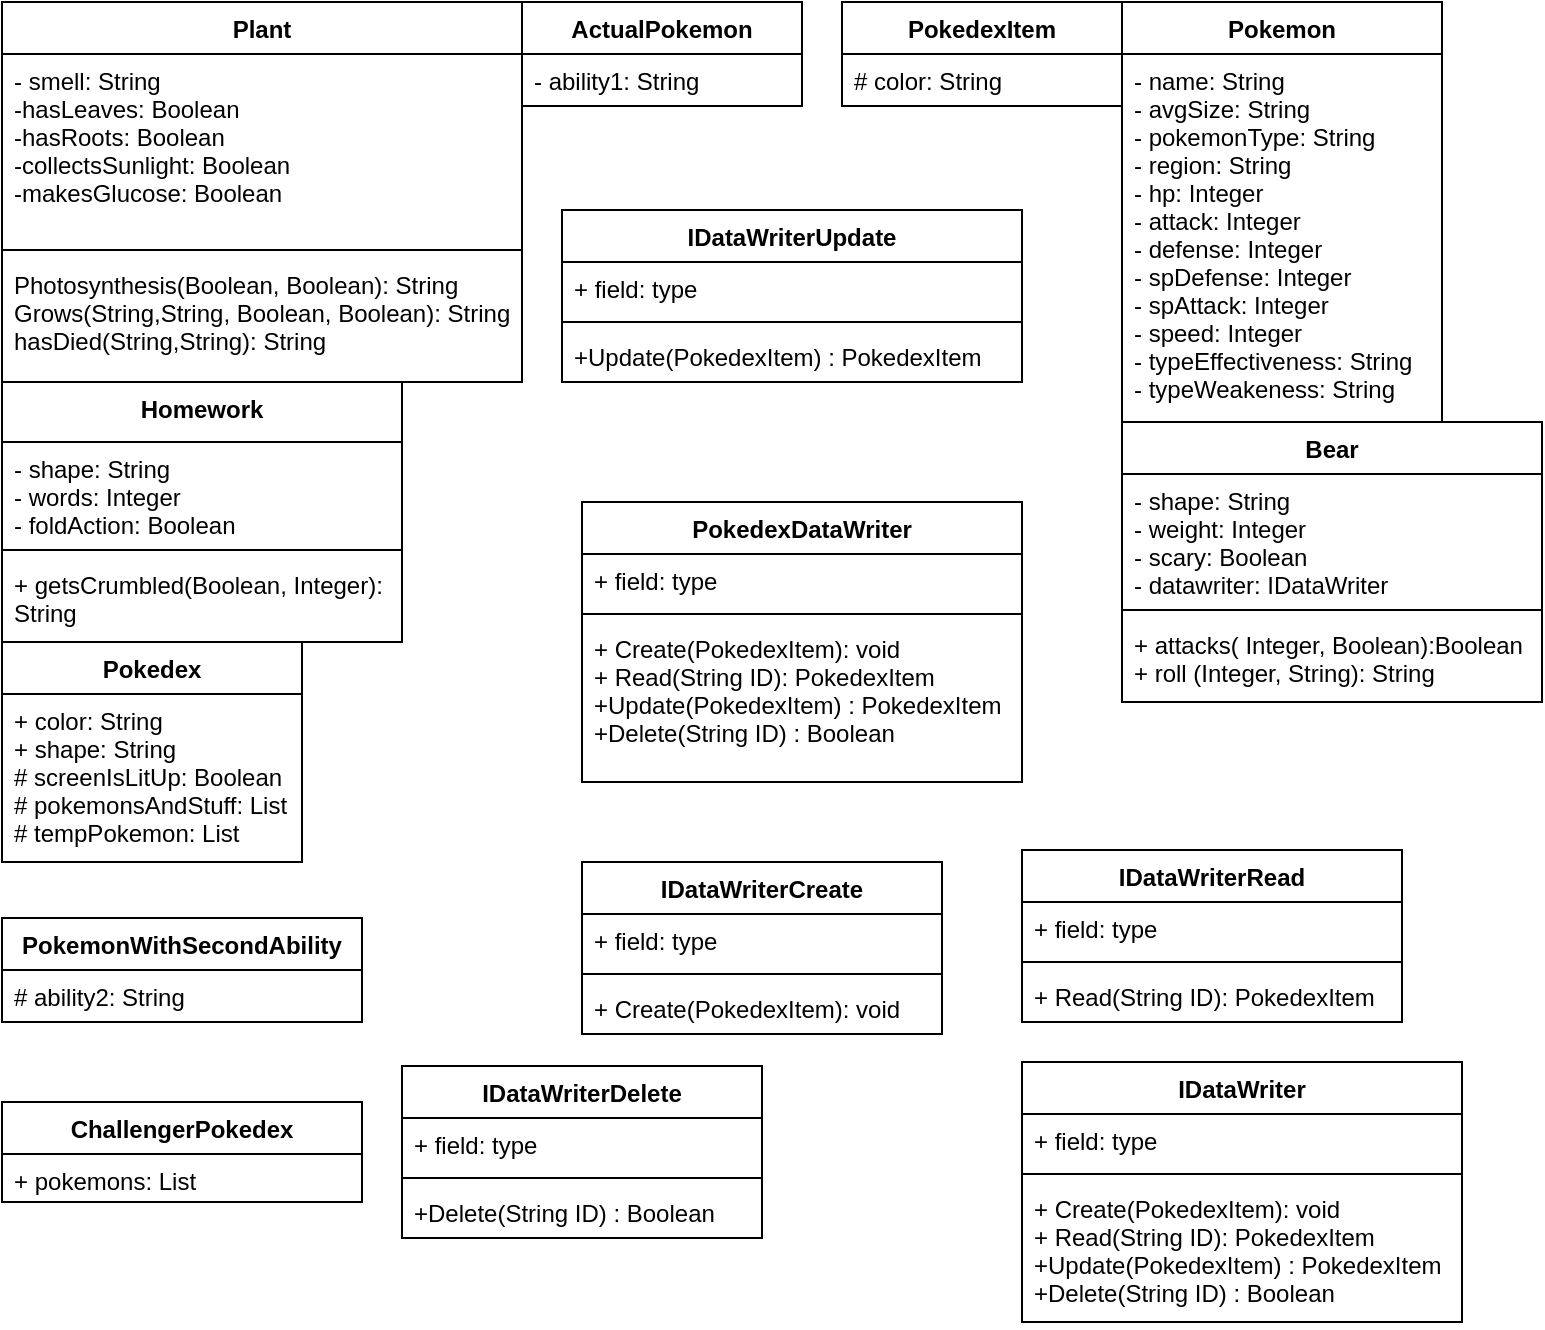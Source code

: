 <mxfile version="14.9.6" type="github">
  <diagram id="O69VrWLyUkfvJmlE3TCs" name="Page-1">
    <mxGraphModel dx="727" dy="550" grid="1" gridSize="10" guides="1" tooltips="1" connect="1" arrows="1" fold="1" page="1" pageScale="1" pageWidth="850" pageHeight="1100" math="0" shadow="0">
      <root>
        <mxCell id="0" />
        <mxCell id="1" parent="0" />
        <mxCell id="aK0FY7as-frvQtqpI070-10" value="ActualPokemon" style="swimlane;fontStyle=1;childLayout=stackLayout;horizontal=1;startSize=26;fillColor=none;horizontalStack=0;resizeParent=1;resizeParentMax=0;resizeLast=0;collapsible=1;marginBottom=0;" parent="1" vertex="1">
          <mxGeometry x="260" width="140" height="52" as="geometry" />
        </mxCell>
        <mxCell id="aK0FY7as-frvQtqpI070-11" value="- ability1: String " style="text;strokeColor=none;fillColor=none;align=left;verticalAlign=top;spacingLeft=4;spacingRight=4;overflow=hidden;rotatable=0;points=[[0,0.5],[1,0.5]];portConstraint=eastwest;" parent="aK0FY7as-frvQtqpI070-10" vertex="1">
          <mxGeometry y="26" width="140" height="26" as="geometry" />
        </mxCell>
        <mxCell id="aK0FY7as-frvQtqpI070-20" value="Pokemon" style="swimlane;fontStyle=1;childLayout=stackLayout;horizontal=1;startSize=26;fillColor=none;horizontalStack=0;resizeParent=1;resizeParentMax=0;resizeLast=0;collapsible=1;marginBottom=0;" parent="1" vertex="1">
          <mxGeometry x="560" width="160" height="210" as="geometry" />
        </mxCell>
        <mxCell id="aK0FY7as-frvQtqpI070-16" value="- name: String&#xa;- avgSize: String&#xa;- pokemonType: String &#xa;- region: String &#xa;- hp: Integer &#xa;- attack: Integer&#xa;- defense: Integer &#xa;- spDefense: Integer &#xa;- spAttack: Integer &#xa;- speed: Integer &#xa;- typeEffectiveness: String&#xa;- typeWeakeness: String " style="text;strokeColor=none;fillColor=none;align=left;verticalAlign=top;spacingLeft=4;spacingRight=4;overflow=hidden;rotatable=0;points=[[0,0.5],[1,0.5]];portConstraint=eastwest;" parent="aK0FY7as-frvQtqpI070-20" vertex="1">
          <mxGeometry y="26" width="160" height="184" as="geometry" />
        </mxCell>
        <mxCell id="aK0FY7as-frvQtqpI070-25" value="Plant&#xa;&#xa;" style="swimlane;fontStyle=1;align=center;verticalAlign=top;childLayout=stackLayout;horizontal=1;startSize=26;horizontalStack=0;resizeParent=1;resizeParentMax=0;resizeLast=0;collapsible=1;marginBottom=0;fillColor=none;" parent="1" vertex="1">
          <mxGeometry width="260" height="190" as="geometry" />
        </mxCell>
        <mxCell id="aK0FY7as-frvQtqpI070-26" value="- smell: String&#xa;-hasLeaves: Boolean &#xa;-hasRoots: Boolean&#xa;-collectsSunlight: Boolean &#xa;-makesGlucose: Boolean &#xa;" style="text;strokeColor=none;fillColor=none;align=left;verticalAlign=top;spacingLeft=4;spacingRight=4;overflow=hidden;rotatable=0;points=[[0,0.5],[1,0.5]];portConstraint=eastwest;" parent="aK0FY7as-frvQtqpI070-25" vertex="1">
          <mxGeometry y="26" width="260" height="94" as="geometry" />
        </mxCell>
        <mxCell id="aK0FY7as-frvQtqpI070-27" value="" style="line;strokeWidth=1;fillColor=none;align=left;verticalAlign=middle;spacingTop=-1;spacingLeft=3;spacingRight=3;rotatable=0;labelPosition=right;points=[];portConstraint=eastwest;" parent="aK0FY7as-frvQtqpI070-25" vertex="1">
          <mxGeometry y="120" width="260" height="8" as="geometry" />
        </mxCell>
        <mxCell id="aK0FY7as-frvQtqpI070-28" value="Photosynthesis(Boolean, Boolean): String&#xa;Grows(String,String, Boolean, Boolean): String&#xa;hasDied(String,String): String&#xa;" style="text;strokeColor=none;fillColor=none;align=left;verticalAlign=top;spacingLeft=4;spacingRight=4;overflow=hidden;rotatable=0;points=[[0,0.5],[1,0.5]];portConstraint=eastwest;" parent="aK0FY7as-frvQtqpI070-25" vertex="1">
          <mxGeometry y="128" width="260" height="62" as="geometry" />
        </mxCell>
        <mxCell id="aK0FY7as-frvQtqpI070-33" value="Homework" style="swimlane;fontStyle=1;align=center;verticalAlign=top;childLayout=stackLayout;horizontal=1;startSize=30;horizontalStack=0;resizeParent=1;resizeParentMax=0;resizeLast=0;collapsible=1;marginBottom=0;fillColor=none;" parent="1" vertex="1">
          <mxGeometry y="190" width="200" height="130" as="geometry" />
        </mxCell>
        <mxCell id="aK0FY7as-frvQtqpI070-34" value="- shape: String&#xa;- words: Integer &#xa;- foldAction: Boolean" style="text;strokeColor=none;fillColor=none;align=left;verticalAlign=top;spacingLeft=4;spacingRight=4;overflow=hidden;rotatable=0;points=[[0,0.5],[1,0.5]];portConstraint=eastwest;" parent="aK0FY7as-frvQtqpI070-33" vertex="1">
          <mxGeometry y="30" width="200" height="50" as="geometry" />
        </mxCell>
        <mxCell id="aK0FY7as-frvQtqpI070-35" value="" style="line;strokeWidth=1;fillColor=none;align=left;verticalAlign=middle;spacingTop=-1;spacingLeft=3;spacingRight=3;rotatable=0;labelPosition=right;points=[];portConstraint=eastwest;" parent="aK0FY7as-frvQtqpI070-33" vertex="1">
          <mxGeometry y="80" width="200" height="8" as="geometry" />
        </mxCell>
        <mxCell id="aK0FY7as-frvQtqpI070-36" value="+ getsCrumbled(Boolean, Integer): &#xa;String " style="text;strokeColor=none;fillColor=none;align=left;verticalAlign=top;spacingLeft=4;spacingRight=4;overflow=hidden;rotatable=0;points=[[0,0.5],[1,0.5]];portConstraint=eastwest;" parent="aK0FY7as-frvQtqpI070-33" vertex="1">
          <mxGeometry y="88" width="200" height="42" as="geometry" />
        </mxCell>
        <mxCell id="aK0FY7as-frvQtqpI070-42" value="Pokedex" style="swimlane;fontStyle=1;childLayout=stackLayout;horizontal=1;startSize=26;fillColor=none;horizontalStack=0;resizeParent=1;resizeParentMax=0;resizeLast=0;collapsible=1;marginBottom=0;" parent="1" vertex="1">
          <mxGeometry y="320" width="150" height="110" as="geometry" />
        </mxCell>
        <mxCell id="aK0FY7as-frvQtqpI070-43" value="+ color: String &#xa;+ shape: String&#xa;# screenIsLitUp: Boolean &#xa;# pokemonsAndStuff: List &#xa;# tempPokemon: List " style="text;strokeColor=none;fillColor=none;align=left;verticalAlign=top;spacingLeft=4;spacingRight=4;overflow=hidden;rotatable=0;points=[[0,0.5],[1,0.5]];portConstraint=eastwest;" parent="aK0FY7as-frvQtqpI070-42" vertex="1">
          <mxGeometry y="26" width="150" height="84" as="geometry" />
        </mxCell>
        <mxCell id="aK0FY7as-frvQtqpI070-54" value="Bear" style="swimlane;fontStyle=1;align=center;verticalAlign=top;childLayout=stackLayout;horizontal=1;startSize=26;horizontalStack=0;resizeParent=1;resizeParentMax=0;resizeLast=0;collapsible=1;marginBottom=0;rounded=0;sketch=0;whiteSpace=wrap;" parent="1" vertex="1">
          <mxGeometry x="560" y="210" width="210" height="140" as="geometry" />
        </mxCell>
        <mxCell id="aK0FY7as-frvQtqpI070-55" value="- shape: String&#xa;- weight: Integer &#xa;- scary: Boolean &#xa;- datawriter: IDataWriter" style="text;strokeColor=none;fillColor=none;align=left;verticalAlign=top;spacingLeft=4;spacingRight=4;overflow=hidden;rotatable=0;points=[[0,0.5],[1,0.5]];portConstraint=eastwest;" parent="aK0FY7as-frvQtqpI070-54" vertex="1">
          <mxGeometry y="26" width="210" height="64" as="geometry" />
        </mxCell>
        <mxCell id="aK0FY7as-frvQtqpI070-56" value="" style="line;strokeWidth=1;fillColor=none;align=left;verticalAlign=middle;spacingTop=-1;spacingLeft=3;spacingRight=3;rotatable=0;labelPosition=right;points=[];portConstraint=eastwest;" parent="aK0FY7as-frvQtqpI070-54" vertex="1">
          <mxGeometry y="90" width="210" height="8" as="geometry" />
        </mxCell>
        <mxCell id="aK0FY7as-frvQtqpI070-57" value="+ attacks( Integer, Boolean):Boolean&#xa;+ roll (Integer, String): String&#xa;  " style="text;strokeColor=none;fillColor=none;align=left;verticalAlign=top;spacingLeft=4;spacingRight=4;overflow=hidden;rotatable=0;points=[[0,0.5],[1,0.5]];portConstraint=eastwest;" parent="aK0FY7as-frvQtqpI070-54" vertex="1">
          <mxGeometry y="98" width="210" height="42" as="geometry" />
        </mxCell>
        <mxCell id="aK0FY7as-frvQtqpI070-59" value="PokedexItem" style="swimlane;fontStyle=1;childLayout=stackLayout;horizontal=1;startSize=26;fillColor=none;horizontalStack=0;resizeParent=1;resizeParentMax=0;resizeLast=0;collapsible=1;marginBottom=0;rounded=0;sketch=0;html=0;" parent="1" vertex="1">
          <mxGeometry x="420" width="140" height="52" as="geometry" />
        </mxCell>
        <mxCell id="aK0FY7as-frvQtqpI070-60" value="# color: String " style="text;strokeColor=none;fillColor=none;align=left;verticalAlign=top;spacingLeft=4;spacingRight=4;overflow=hidden;rotatable=0;points=[[0,0.5],[1,0.5]];portConstraint=eastwest;" parent="aK0FY7as-frvQtqpI070-59" vertex="1">
          <mxGeometry y="26" width="140" height="26" as="geometry" />
        </mxCell>
        <mxCell id="aK0FY7as-frvQtqpI070-71" value="PokemonWithSecondAbility" style="swimlane;fontStyle=1;childLayout=stackLayout;horizontal=1;startSize=26;fillColor=none;horizontalStack=0;resizeParent=1;resizeParentMax=0;resizeLast=0;collapsible=1;marginBottom=0;rounded=0;sketch=0;html=0;" parent="1" vertex="1">
          <mxGeometry y="458" width="180" height="52" as="geometry" />
        </mxCell>
        <mxCell id="aK0FY7as-frvQtqpI070-72" value="# ability2: String " style="text;strokeColor=none;fillColor=none;align=left;verticalAlign=top;spacingLeft=4;spacingRight=4;overflow=hidden;rotatable=0;points=[[0,0.5],[1,0.5]];portConstraint=eastwest;" parent="aK0FY7as-frvQtqpI070-71" vertex="1">
          <mxGeometry y="26" width="180" height="26" as="geometry" />
        </mxCell>
        <mxCell id="pPGJKXOKactijuvXDBP8-5" value="PokedexDataWriter" style="swimlane;fontStyle=1;align=center;verticalAlign=top;childLayout=stackLayout;horizontal=1;startSize=26;horizontalStack=0;resizeParent=1;resizeParentMax=0;resizeLast=0;collapsible=1;marginBottom=0;" parent="1" vertex="1">
          <mxGeometry x="290" y="250" width="220" height="140" as="geometry" />
        </mxCell>
        <mxCell id="pPGJKXOKactijuvXDBP8-6" value="+ field: type" style="text;strokeColor=none;fillColor=none;align=left;verticalAlign=top;spacingLeft=4;spacingRight=4;overflow=hidden;rotatable=0;points=[[0,0.5],[1,0.5]];portConstraint=eastwest;" parent="pPGJKXOKactijuvXDBP8-5" vertex="1">
          <mxGeometry y="26" width="220" height="26" as="geometry" />
        </mxCell>
        <mxCell id="pPGJKXOKactijuvXDBP8-7" value="" style="line;strokeWidth=1;fillColor=none;align=left;verticalAlign=middle;spacingTop=-1;spacingLeft=3;spacingRight=3;rotatable=0;labelPosition=right;points=[];portConstraint=eastwest;" parent="pPGJKXOKactijuvXDBP8-5" vertex="1">
          <mxGeometry y="52" width="220" height="8" as="geometry" />
        </mxCell>
        <mxCell id="pPGJKXOKactijuvXDBP8-8" value="+ Create(PokedexItem): void&#xa;+ Read(String ID): PokedexItem&#xa;+Update(PokedexItem) : PokedexItem&#xa;+Delete(String ID) : Boolean" style="text;strokeColor=none;fillColor=none;align=left;verticalAlign=top;spacingLeft=4;spacingRight=4;overflow=hidden;rotatable=0;points=[[0,0.5],[1,0.5]];portConstraint=eastwest;" parent="pPGJKXOKactijuvXDBP8-5" vertex="1">
          <mxGeometry y="60" width="220" height="80" as="geometry" />
        </mxCell>
        <mxCell id="pPGJKXOKactijuvXDBP8-10" value="IDataWriterCreate" style="swimlane;fontStyle=1;align=center;verticalAlign=top;childLayout=stackLayout;horizontal=1;startSize=26;horizontalStack=0;resizeParent=1;resizeParentMax=0;resizeLast=0;collapsible=1;marginBottom=0;" parent="1" vertex="1">
          <mxGeometry x="290" y="430" width="180" height="86" as="geometry" />
        </mxCell>
        <mxCell id="pPGJKXOKactijuvXDBP8-11" value="+ field: type" style="text;strokeColor=none;fillColor=none;align=left;verticalAlign=top;spacingLeft=4;spacingRight=4;overflow=hidden;rotatable=0;points=[[0,0.5],[1,0.5]];portConstraint=eastwest;" parent="pPGJKXOKactijuvXDBP8-10" vertex="1">
          <mxGeometry y="26" width="180" height="26" as="geometry" />
        </mxCell>
        <mxCell id="pPGJKXOKactijuvXDBP8-12" value="" style="line;strokeWidth=1;fillColor=none;align=left;verticalAlign=middle;spacingTop=-1;spacingLeft=3;spacingRight=3;rotatable=0;labelPosition=right;points=[];portConstraint=eastwest;" parent="pPGJKXOKactijuvXDBP8-10" vertex="1">
          <mxGeometry y="52" width="180" height="8" as="geometry" />
        </mxCell>
        <mxCell id="pPGJKXOKactijuvXDBP8-13" value="+ Create(PokedexItem): void" style="text;strokeColor=none;fillColor=none;align=left;verticalAlign=top;spacingLeft=4;spacingRight=4;overflow=hidden;rotatable=0;points=[[0,0.5],[1,0.5]];portConstraint=eastwest;" parent="pPGJKXOKactijuvXDBP8-10" vertex="1">
          <mxGeometry y="60" width="180" height="26" as="geometry" />
        </mxCell>
        <mxCell id="pPGJKXOKactijuvXDBP8-14" value="IDataWriterRead" style="swimlane;fontStyle=1;align=center;verticalAlign=top;childLayout=stackLayout;horizontal=1;startSize=26;horizontalStack=0;resizeParent=1;resizeParentMax=0;resizeLast=0;collapsible=1;marginBottom=0;" parent="1" vertex="1">
          <mxGeometry x="510" y="424" width="190" height="86" as="geometry" />
        </mxCell>
        <mxCell id="pPGJKXOKactijuvXDBP8-15" value="+ field: type" style="text;strokeColor=none;fillColor=none;align=left;verticalAlign=top;spacingLeft=4;spacingRight=4;overflow=hidden;rotatable=0;points=[[0,0.5],[1,0.5]];portConstraint=eastwest;" parent="pPGJKXOKactijuvXDBP8-14" vertex="1">
          <mxGeometry y="26" width="190" height="26" as="geometry" />
        </mxCell>
        <mxCell id="pPGJKXOKactijuvXDBP8-16" value="" style="line;strokeWidth=1;fillColor=none;align=left;verticalAlign=middle;spacingTop=-1;spacingLeft=3;spacingRight=3;rotatable=0;labelPosition=right;points=[];portConstraint=eastwest;" parent="pPGJKXOKactijuvXDBP8-14" vertex="1">
          <mxGeometry y="52" width="190" height="8" as="geometry" />
        </mxCell>
        <mxCell id="pPGJKXOKactijuvXDBP8-17" value="+ Read(String ID): PokedexItem" style="text;strokeColor=none;fillColor=none;align=left;verticalAlign=top;spacingLeft=4;spacingRight=4;overflow=hidden;rotatable=0;points=[[0,0.5],[1,0.5]];portConstraint=eastwest;" parent="pPGJKXOKactijuvXDBP8-14" vertex="1">
          <mxGeometry y="60" width="190" height="26" as="geometry" />
        </mxCell>
        <mxCell id="pPGJKXOKactijuvXDBP8-18" value="IDataWriterUpdate" style="swimlane;fontStyle=1;align=center;verticalAlign=top;childLayout=stackLayout;horizontal=1;startSize=26;horizontalStack=0;resizeParent=1;resizeParentMax=0;resizeLast=0;collapsible=1;marginBottom=0;" parent="1" vertex="1">
          <mxGeometry x="280" y="104" width="230" height="86" as="geometry" />
        </mxCell>
        <mxCell id="pPGJKXOKactijuvXDBP8-19" value="+ field: type" style="text;strokeColor=none;fillColor=none;align=left;verticalAlign=top;spacingLeft=4;spacingRight=4;overflow=hidden;rotatable=0;points=[[0,0.5],[1,0.5]];portConstraint=eastwest;" parent="pPGJKXOKactijuvXDBP8-18" vertex="1">
          <mxGeometry y="26" width="230" height="26" as="geometry" />
        </mxCell>
        <mxCell id="pPGJKXOKactijuvXDBP8-20" value="" style="line;strokeWidth=1;fillColor=none;align=left;verticalAlign=middle;spacingTop=-1;spacingLeft=3;spacingRight=3;rotatable=0;labelPosition=right;points=[];portConstraint=eastwest;" parent="pPGJKXOKactijuvXDBP8-18" vertex="1">
          <mxGeometry y="52" width="230" height="8" as="geometry" />
        </mxCell>
        <mxCell id="pPGJKXOKactijuvXDBP8-21" value="+Update(PokedexItem) : PokedexItem" style="text;strokeColor=none;fillColor=none;align=left;verticalAlign=top;spacingLeft=4;spacingRight=4;overflow=hidden;rotatable=0;points=[[0,0.5],[1,0.5]];portConstraint=eastwest;" parent="pPGJKXOKactijuvXDBP8-18" vertex="1">
          <mxGeometry y="60" width="230" height="26" as="geometry" />
        </mxCell>
        <mxCell id="pPGJKXOKactijuvXDBP8-23" value="IDataWriterDelete" style="swimlane;fontStyle=1;align=center;verticalAlign=top;childLayout=stackLayout;horizontal=1;startSize=26;horizontalStack=0;resizeParent=1;resizeParentMax=0;resizeLast=0;collapsible=1;marginBottom=0;" parent="1" vertex="1">
          <mxGeometry x="200" y="532" width="180" height="86" as="geometry" />
        </mxCell>
        <mxCell id="pPGJKXOKactijuvXDBP8-24" value="+ field: type" style="text;strokeColor=none;fillColor=none;align=left;verticalAlign=top;spacingLeft=4;spacingRight=4;overflow=hidden;rotatable=0;points=[[0,0.5],[1,0.5]];portConstraint=eastwest;" parent="pPGJKXOKactijuvXDBP8-23" vertex="1">
          <mxGeometry y="26" width="180" height="26" as="geometry" />
        </mxCell>
        <mxCell id="pPGJKXOKactijuvXDBP8-25" value="" style="line;strokeWidth=1;fillColor=none;align=left;verticalAlign=middle;spacingTop=-1;spacingLeft=3;spacingRight=3;rotatable=0;labelPosition=right;points=[];portConstraint=eastwest;" parent="pPGJKXOKactijuvXDBP8-23" vertex="1">
          <mxGeometry y="52" width="180" height="8" as="geometry" />
        </mxCell>
        <mxCell id="pPGJKXOKactijuvXDBP8-26" value="+Delete(String ID) : Boolean" style="text;strokeColor=none;fillColor=none;align=left;verticalAlign=top;spacingLeft=4;spacingRight=4;overflow=hidden;rotatable=0;points=[[0,0.5],[1,0.5]];portConstraint=eastwest;" parent="pPGJKXOKactijuvXDBP8-23" vertex="1">
          <mxGeometry y="60" width="180" height="26" as="geometry" />
        </mxCell>
        <mxCell id="pPGJKXOKactijuvXDBP8-27" value="IDataWriter" style="swimlane;fontStyle=1;align=center;verticalAlign=top;childLayout=stackLayout;horizontal=1;startSize=26;horizontalStack=0;resizeParent=1;resizeParentMax=0;resizeLast=0;collapsible=1;marginBottom=0;" parent="1" vertex="1">
          <mxGeometry x="510" y="530" width="220" height="130" as="geometry" />
        </mxCell>
        <mxCell id="pPGJKXOKactijuvXDBP8-28" value="+ field: type" style="text;strokeColor=none;fillColor=none;align=left;verticalAlign=top;spacingLeft=4;spacingRight=4;overflow=hidden;rotatable=0;points=[[0,0.5],[1,0.5]];portConstraint=eastwest;" parent="pPGJKXOKactijuvXDBP8-27" vertex="1">
          <mxGeometry y="26" width="220" height="26" as="geometry" />
        </mxCell>
        <mxCell id="pPGJKXOKactijuvXDBP8-29" value="" style="line;strokeWidth=1;fillColor=none;align=left;verticalAlign=middle;spacingTop=-1;spacingLeft=3;spacingRight=3;rotatable=0;labelPosition=right;points=[];portConstraint=eastwest;" parent="pPGJKXOKactijuvXDBP8-27" vertex="1">
          <mxGeometry y="52" width="220" height="8" as="geometry" />
        </mxCell>
        <mxCell id="pPGJKXOKactijuvXDBP8-30" value="+ Create(PokedexItem): void&#xa;+ Read(String ID): PokedexItem&#xa;+Update(PokedexItem) : PokedexItem&#xa;+Delete(String ID) : Boolean" style="text;strokeColor=none;fillColor=none;align=left;verticalAlign=top;spacingLeft=4;spacingRight=4;overflow=hidden;rotatable=0;points=[[0,0.5],[1,0.5]];portConstraint=eastwest;" parent="pPGJKXOKactijuvXDBP8-27" vertex="1">
          <mxGeometry y="60" width="220" height="70" as="geometry" />
        </mxCell>
        <mxCell id="aK0FY7as-frvQtqpI070-63" value="ChallengerPokedex" style="swimlane;fontStyle=1;childLayout=stackLayout;horizontal=1;startSize=26;fillColor=none;horizontalStack=0;resizeParent=1;resizeParentMax=0;resizeLast=0;collapsible=1;marginBottom=0;rounded=0;sketch=0;html=0;" parent="1" vertex="1">
          <mxGeometry y="550" width="180" height="50" as="geometry" />
        </mxCell>
        <mxCell id="aK0FY7as-frvQtqpI070-64" value="+ pokemons: List " style="text;strokeColor=none;fillColor=none;align=left;verticalAlign=top;spacingLeft=4;spacingRight=4;overflow=hidden;rotatable=0;points=[[0,0.5],[1,0.5]];portConstraint=eastwest;" parent="aK0FY7as-frvQtqpI070-63" vertex="1">
          <mxGeometry y="26" width="180" height="24" as="geometry" />
        </mxCell>
      </root>
    </mxGraphModel>
  </diagram>
</mxfile>
